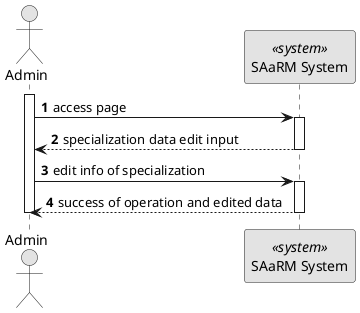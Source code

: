 @startuml
skinparam monochrome true
skinparam packageStyle rectangle
skinparam shadowing false

autonumber

actor "Admin" as AD
participant "SAaRM System" as SYS <<system>>

activate AD
AD -> SYS: access page
activate SYS
SYS --> AD : specialization data edit input
deactivate SYS
AD -> SYS : edit info of specialization
activate SYS
SYS --> AD : success of operation and edited data

deactivate SYS

deactivate AD



@enduml